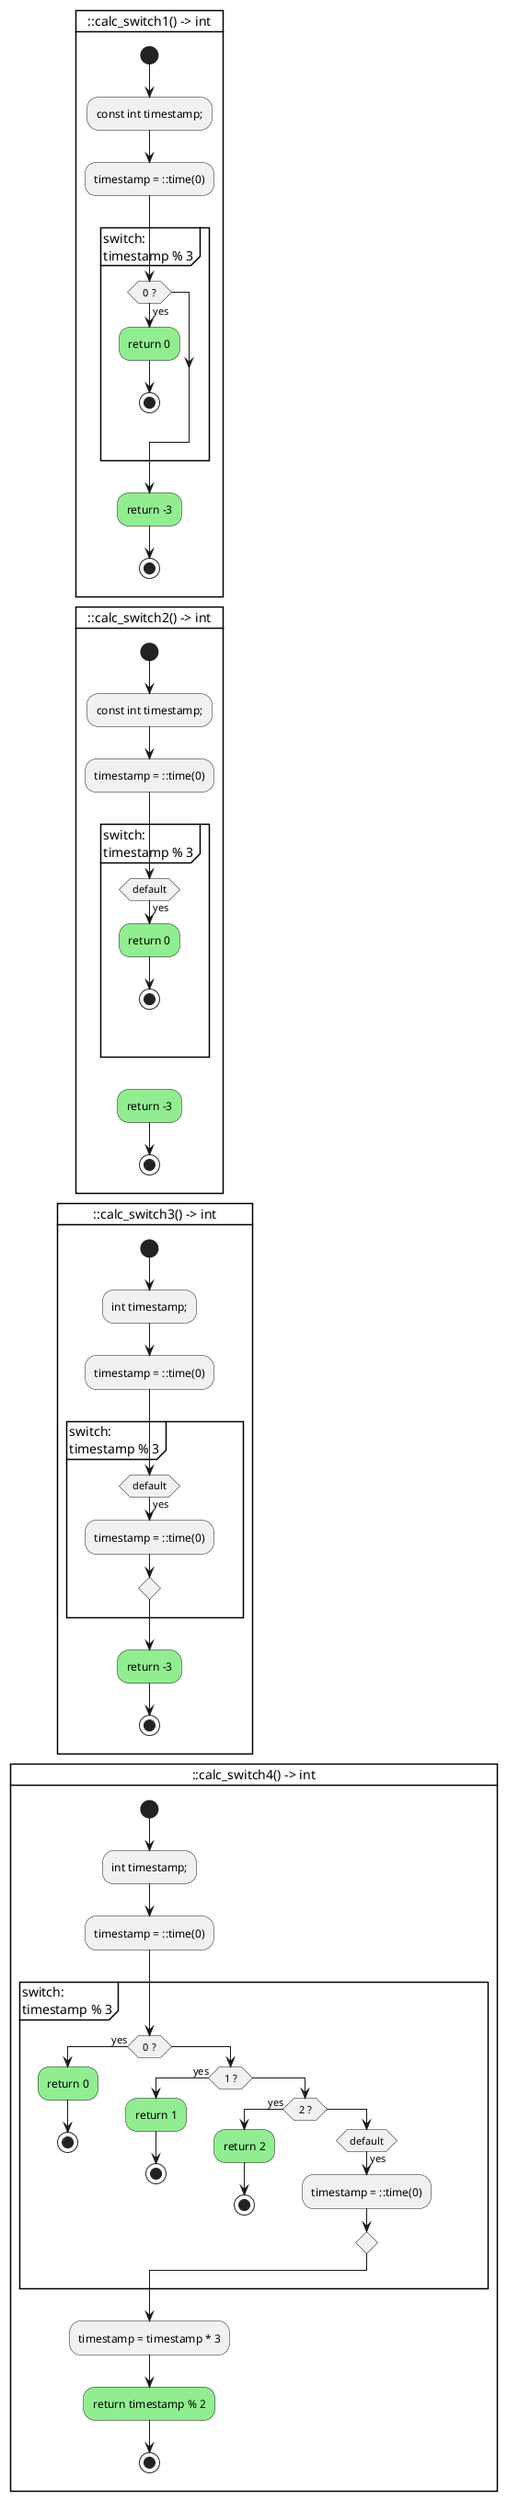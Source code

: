 @startuml

card "::calc_switch1() -> int" {
    start
    :const int timestamp;;
    :timestamp = ::time(0);

partition "switch:\ntimestamp % 3" {
    ' case: 0 fallthrough: False
    if ( 0 ? ) then (yes)
        #lightgreen:return 0;
        stop
    else
    endif
}
    #lightgreen:return -3;
    stop
}

card "::calc_switch2() -> int" {
    start
    :const int timestamp;;
    :timestamp = ::time(0);

partition "switch:\ntimestamp % 3" {
    ' case: None fallthrough: False
    if ( default ) then (yes)
        #lightgreen:return 0;
        stop
    else
        -[hidden]->
    endif
}
    #lightgreen:return -3;
    stop
}

card "::calc_switch3() -> int" {
    start
    :int timestamp;;
    :timestamp = ::time(0);

partition "switch:\ntimestamp % 3" {
    ' case: None fallthrough: True
    if ( default ) then (yes)
        :timestamp = ::time(0);
    else
        -[hidden]->
    endif
}
    #lightgreen:return -3;
    stop
}

card "::calc_switch4() -> int" {
    start
    :int timestamp;;
    :timestamp = ::time(0);

partition "switch:\ntimestamp % 3" {
    ' case: 0 fallthrough: False
    if ( 0 ? ) then (yes)
        #lightgreen:return 0;
        stop
    else
        ' case: 1 fallthrough: False
        if ( 1 ? ) then (yes)
            #lightgreen:return 1;
            stop
        else
            ' case: 2 fallthrough: False
            if ( 2 ? ) then (yes)
                #lightgreen:return 2;
                stop
            else
                ' case: None fallthrough: True
                if ( default ) then (yes)
                    :timestamp = ::time(0);
                else
                    -[hidden]->
                endif
            endif
        endif
    endif
}
    :timestamp = timestamp * 3;
    #lightgreen:return timestamp % 2;
    stop
}


@enduml
